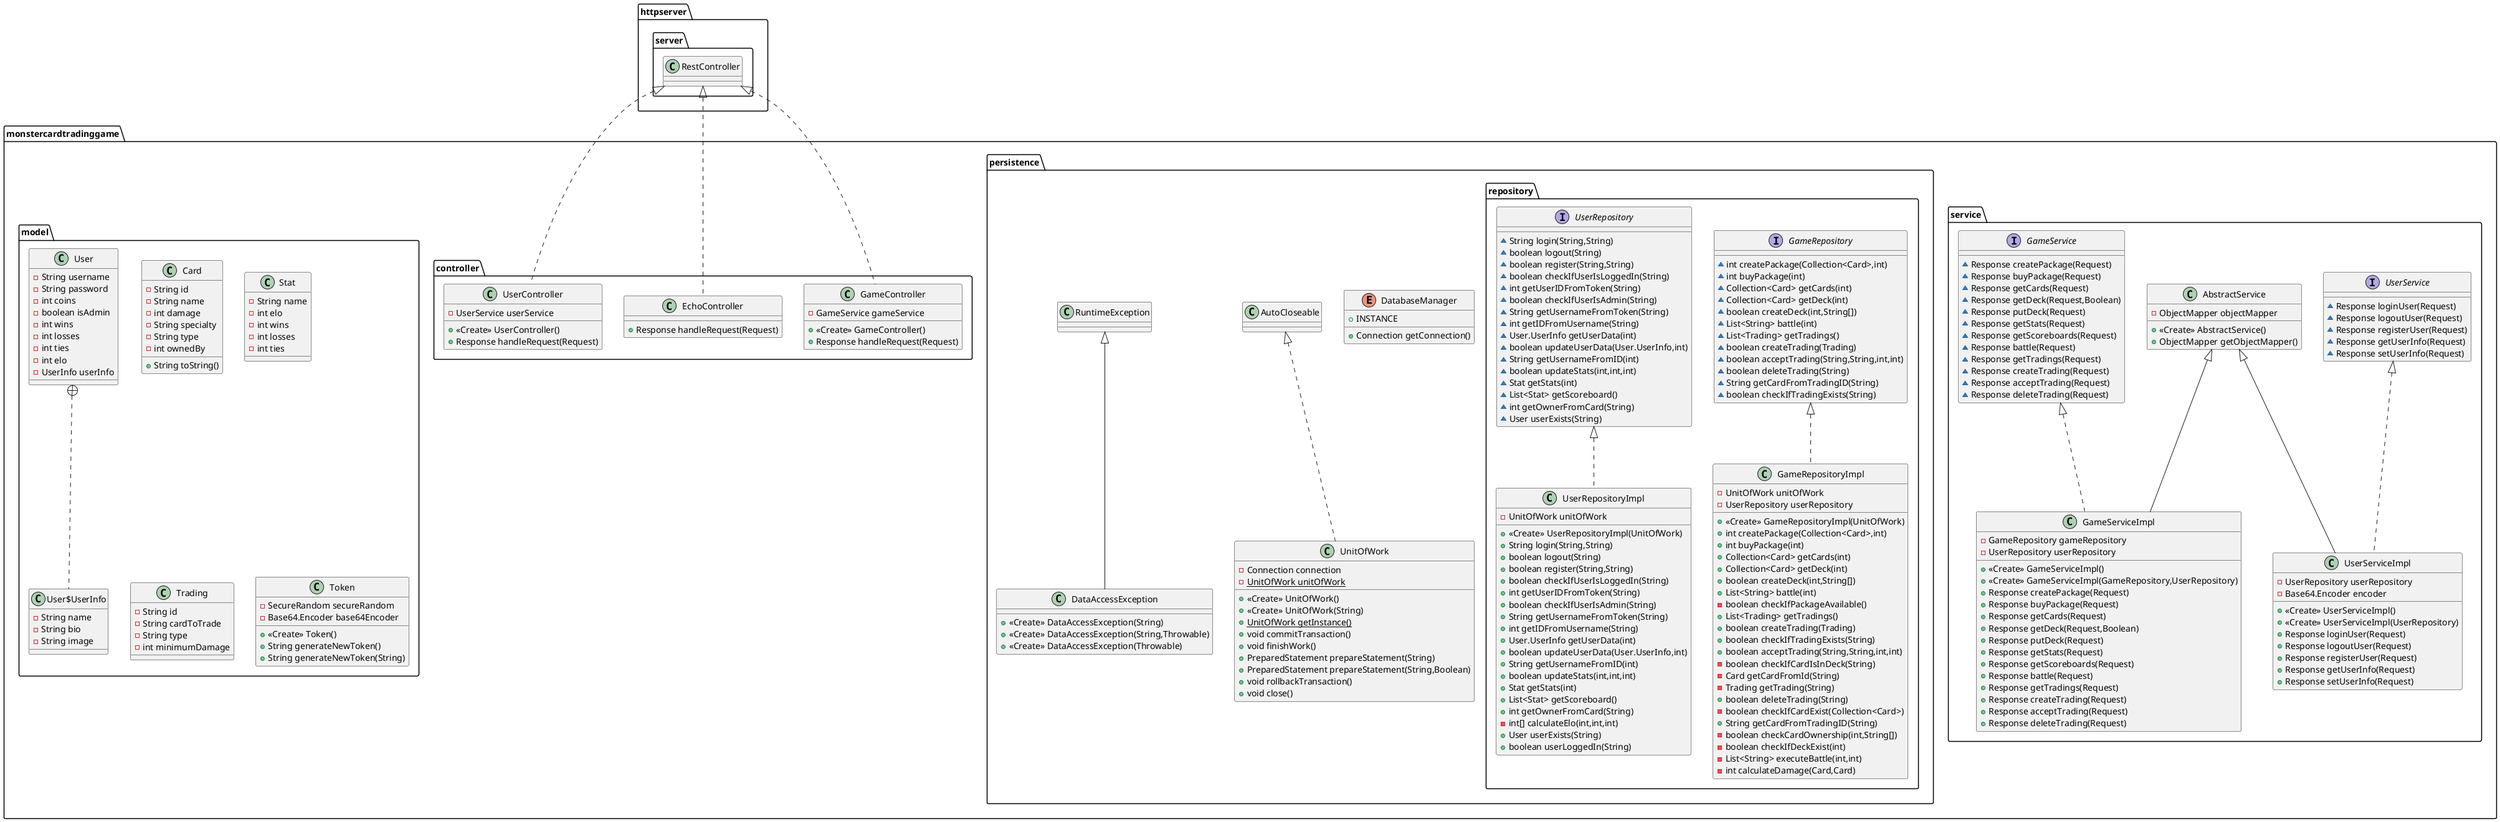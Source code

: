 @startuml
interface monstercardtradinggame.service.UserService {
~ Response loginUser(Request)
~ Response logoutUser(Request)
~ Response registerUser(Request)
~ Response getUserInfo(Request)
~ Response setUserInfo(Request)
}

class monstercardtradinggame.persistence.repository.UserRepositoryImpl {
- UnitOfWork unitOfWork
+ <<Create>> UserRepositoryImpl(UnitOfWork)
+ String login(String,String)
+ boolean logout(String)
+ boolean register(String,String)
+ boolean checkIfUserIsLoggedIn(String)
+ int getUserIDFromToken(String)
+ boolean checkIfUserIsAdmin(String)
+ String getUsernameFromToken(String)
+ int getIDFromUsername(String)
+ User.UserInfo getUserData(int)
+ boolean updateUserData(User.UserInfo,int)
+ String getUsernameFromID(int)
+ boolean updateStats(int,int,int)
+ Stat getStats(int)
+ List<Stat> getScoreboard()
+ int getOwnerFromCard(String)
- int[] calculateElo(int,int,int)
+ User userExists(String)
+ boolean userLoggedIn(String)
}


class monstercardtradinggame.controller.GameController {
- GameService gameService
+ <<Create>> GameController()
+ Response handleRequest(Request)
}


class monstercardtradinggame.persistence.UnitOfWork {
- Connection connection
- {static} UnitOfWork unitOfWork
+ <<Create>> UnitOfWork()
+ <<Create>> UnitOfWork(String)
+ {static} UnitOfWork getInstance()
+ void commitTransaction()
+ void finishWork()
+ PreparedStatement prepareStatement(String)
+ PreparedStatement prepareStatement(String,Boolean)
+ void rollbackTransaction()
+ void close()
}


class monstercardtradinggame.service.UserServiceImpl {
- UserRepository userRepository
- Base64.Encoder encoder
+ <<Create>> UserServiceImpl()
+ <<Create>> UserServiceImpl(UserRepository)
+ Response loginUser(Request)
+ Response logoutUser(Request)
+ Response registerUser(Request)
+ Response getUserInfo(Request)
+ Response setUserInfo(Request)
}


class monstercardtradinggame.persistence.repository.GameRepositoryImpl {
- UnitOfWork unitOfWork
- UserRepository userRepository
+ <<Create>> GameRepositoryImpl(UnitOfWork)
+ int createPackage(Collection<Card>,int)
+ int buyPackage(int)
+ Collection<Card> getCards(int)
+ Collection<Card> getDeck(int)
+ boolean createDeck(int,String[])
+ List<String> battle(int)
- boolean checkIfPackageAvailable()
+ List<Trading> getTradings()
+ boolean createTrading(Trading)
+ boolean checkIfTradingExists(String)
+ boolean acceptTrading(String,String,int,int)
- boolean checkIfCardIsInDeck(String)
- Card getCardFromId(String)
- Trading getTrading(String)
+ boolean deleteTrading(String)
- boolean checkIfCardExist(Collection<Card>)
+ String getCardFromTradingID(String)
- boolean checkCardOwnership(int,String[])
- boolean checkIfDeckExist(int)
- List<String> executeBattle(int,int)
- int calculateDamage(Card,Card)
}


class monstercardtradinggame.controller.EchoController {
+ Response handleRequest(Request)
}

interface monstercardtradinggame.service.GameService {
~ Response createPackage(Request)
~ Response buyPackage(Request)
~ Response getCards(Request)
~ Response getDeck(Request,Boolean)
~ Response putDeck(Request)
~ Response getStats(Request)
~ Response getScoreboards(Request)
~ Response battle(Request)
~ Response getTradings(Request)
~ Response createTrading(Request)
~ Response acceptTrading(Request)
~ Response deleteTrading(Request)
}

class monstercardtradinggame.service.AbstractService {
- ObjectMapper objectMapper
+ <<Create>> AbstractService()
+ ObjectMapper getObjectMapper()
}


class monstercardtradinggame.service.GameServiceImpl {
- GameRepository gameRepository
- UserRepository userRepository
+ <<Create>> GameServiceImpl()
+ <<Create>> GameServiceImpl(GameRepository,UserRepository)
+ Response createPackage(Request)
+ Response buyPackage(Request)
+ Response getCards(Request)
+ Response getDeck(Request,Boolean)
+ Response putDeck(Request)
+ Response getStats(Request)
+ Response getScoreboards(Request)
+ Response battle(Request)
+ Response getTradings(Request)
+ Response createTrading(Request)
+ Response acceptTrading(Request)
+ Response deleteTrading(Request)
}


class monstercardtradinggame.model.Card {
- String id
- String name
- int damage
- String specialty
- String type
- int ownedBy
+ String toString()
}


interface monstercardtradinggame.persistence.repository.GameRepository {
~ int createPackage(Collection<Card>,int)
~ int buyPackage(int)
~ Collection<Card> getCards(int)
~ Collection<Card> getDeck(int)
~ boolean createDeck(int,String[])
~ List<String> battle(int)
~ List<Trading> getTradings()
~ boolean createTrading(Trading)
~ boolean acceptTrading(String,String,int,int)
~ boolean deleteTrading(String)
~ String getCardFromTradingID(String)
~ boolean checkIfTradingExists(String)
}

class monstercardtradinggame.persistence.DataAccessException {
+ <<Create>> DataAccessException(String)
+ <<Create>> DataAccessException(String,Throwable)
+ <<Create>> DataAccessException(Throwable)
}

class monstercardtradinggame.model.User {
- String username
- String password
- int coins
- boolean isAdmin
- int wins
- int losses
- int ties
- int elo
- UserInfo userInfo
}

class monstercardtradinggame.model.User$UserInfo {
- String name
- String bio
- String image
}

class monstercardtradinggame.model.Stat {
- String name
- int elo
- int wins
- int losses
- int ties
}

interface monstercardtradinggame.persistence.repository.UserRepository {
~ String login(String,String)
~ boolean logout(String)
~ boolean register(String,String)
~ boolean checkIfUserIsLoggedIn(String)
~ int getUserIDFromToken(String)
~ boolean checkIfUserIsAdmin(String)
~ String getUsernameFromToken(String)
~ int getIDFromUsername(String)
~ User.UserInfo getUserData(int)
~ boolean updateUserData(User.UserInfo,int)
~ String getUsernameFromID(int)
~ boolean updateStats(int,int,int)
~ Stat getStats(int)
~ List<Stat> getScoreboard()
~ int getOwnerFromCard(String)
~ User userExists(String)
}

class monstercardtradinggame.model.Trading {
- String id
- String cardToTrade
- String type
- int minimumDamage
}

class monstercardtradinggame.model.Token {
- SecureRandom secureRandom
- Base64.Encoder base64Encoder
+ <<Create>> Token()
+ String generateNewToken()
+ String generateNewToken(String)
}


enum monstercardtradinggame.persistence.DatabaseManager {
+  INSTANCE
+ Connection getConnection()
}


class monstercardtradinggame.controller.UserController {
- UserService userService
+ <<Create>> UserController()
+ Response handleRequest(Request)
}




monstercardtradinggame.persistence.repository.UserRepository <|.. monstercardtradinggame.persistence.repository.UserRepositoryImpl
httpserver.server.RestController <|.. monstercardtradinggame.controller.GameController
monstercardtradinggame.persistence.AutoCloseable <|.. monstercardtradinggame.persistence.UnitOfWork
monstercardtradinggame.service.UserService <|.. monstercardtradinggame.service.UserServiceImpl
monstercardtradinggame.service.AbstractService <|-- monstercardtradinggame.service.UserServiceImpl
monstercardtradinggame.persistence.repository.GameRepository <|.. monstercardtradinggame.persistence.repository.GameRepositoryImpl
httpserver.server.RestController <|.. monstercardtradinggame.controller.EchoController
monstercardtradinggame.service.GameService <|.. monstercardtradinggame.service.GameServiceImpl
monstercardtradinggame.service.AbstractService <|-- monstercardtradinggame.service.GameServiceImpl
monstercardtradinggame.persistence.RuntimeException <|-- monstercardtradinggame.persistence.DataAccessException
monstercardtradinggame.model.User +.. monstercardtradinggame.model.User$UserInfo
httpserver.server.RestController <|.. monstercardtradinggame.controller.UserController
@enduml